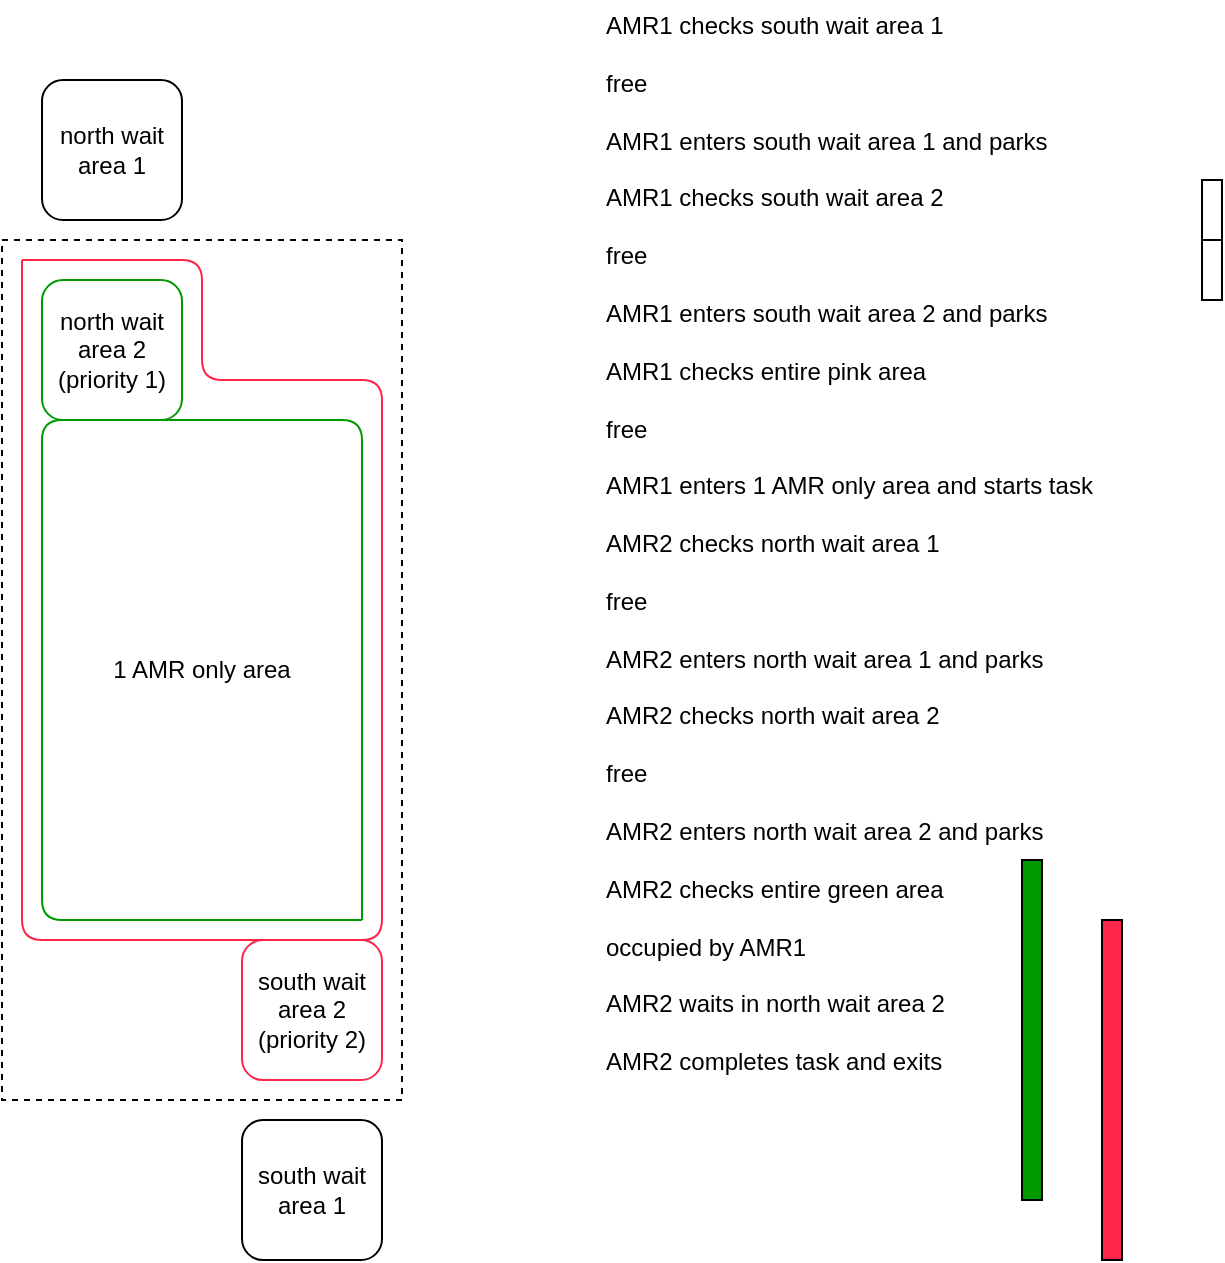 <mxfile version="24.4.13" type="github">
  <diagram name="Page-1" id="ZQYoR2bXF4td_HxUEjvD">
    <mxGraphModel dx="761" dy="786" grid="1" gridSize="10" guides="1" tooltips="1" connect="1" arrows="1" fold="1" page="1" pageScale="1" pageWidth="850" pageHeight="1100" math="0" shadow="0">
      <root>
        <mxCell id="0" />
        <mxCell id="1" parent="0" />
        <mxCell id="MdE7EvTuS_QVhMOrEJu6-6" value="1 AMR only area" style="rounded=0;whiteSpace=wrap;html=1;dashed=1;fillColor=none;" vertex="1" parent="1">
          <mxGeometry x="80" y="170" width="200" height="430" as="geometry" />
        </mxCell>
        <mxCell id="MdE7EvTuS_QVhMOrEJu6-2" value="south wait area 2&lt;div&gt;(priority 2)&lt;/div&gt;" style="rounded=1;whiteSpace=wrap;html=1;fillColor=none;strokeColor=#FF264A;" vertex="1" parent="1">
          <mxGeometry x="200" y="520" width="70" height="70" as="geometry" />
        </mxCell>
        <mxCell id="MdE7EvTuS_QVhMOrEJu6-3" value="north wait area 2&lt;div&gt;(priority 1)&lt;/div&gt;" style="rounded=1;whiteSpace=wrap;html=1;strokeColor=#009900;" vertex="1" parent="1">
          <mxGeometry x="100" y="190" width="70" height="70" as="geometry" />
        </mxCell>
        <mxCell id="MdE7EvTuS_QVhMOrEJu6-4" value="north wait area 1" style="rounded=1;whiteSpace=wrap;html=1;" vertex="1" parent="1">
          <mxGeometry x="100" y="90" width="70" height="70" as="geometry" />
        </mxCell>
        <mxCell id="MdE7EvTuS_QVhMOrEJu6-5" value="south wait area 1" style="rounded=1;whiteSpace=wrap;html=1;" vertex="1" parent="1">
          <mxGeometry x="200" y="610" width="70" height="70" as="geometry" />
        </mxCell>
        <mxCell id="MdE7EvTuS_QVhMOrEJu6-9" value="" style="endArrow=none;html=1;rounded=1;strokeColor=#FF264A;curved=0;" edge="1" parent="1">
          <mxGeometry width="50" height="50" relative="1" as="geometry">
            <mxPoint x="90" y="180" as="sourcePoint" />
            <mxPoint x="90" y="180" as="targetPoint" />
            <Array as="points">
              <mxPoint x="180" y="180" />
              <mxPoint x="180" y="240" />
              <mxPoint x="270" y="240" />
              <mxPoint x="270" y="520" />
              <mxPoint x="90" y="520" />
            </Array>
          </mxGeometry>
        </mxCell>
        <mxCell id="MdE7EvTuS_QVhMOrEJu6-10" value="" style="endArrow=none;html=1;rounded=1;strokeColor=#009900;curved=0;" edge="1" parent="1">
          <mxGeometry width="50" height="50" relative="1" as="geometry">
            <mxPoint x="260" y="510" as="sourcePoint" />
            <mxPoint x="260" y="510" as="targetPoint" />
            <Array as="points">
              <mxPoint x="260" y="260" />
              <mxPoint x="100" y="260" />
              <mxPoint x="100" y="510" />
              <mxPoint x="150" y="510" />
            </Array>
          </mxGeometry>
        </mxCell>
        <mxCell id="MdE7EvTuS_QVhMOrEJu6-13" value="&lt;span style=&quot;background-color: initial;&quot;&gt;AMR1 checks south wait area 1&lt;/span&gt;&lt;div&gt;&lt;span style=&quot;background-color: initial;&quot;&gt;&lt;br&gt;&lt;/span&gt;&lt;/div&gt;&lt;div&gt;&lt;span style=&quot;background-color: initial;&quot;&gt;free&lt;/span&gt;&lt;/div&gt;&lt;div&gt;&lt;span style=&quot;background-color: initial;&quot;&gt;&lt;br&gt;&lt;/span&gt;&lt;/div&gt;&lt;div&gt;&lt;span style=&quot;background-color: initial;&quot;&gt;AMR1 enters south wait area 1 and parks&lt;/span&gt;&lt;/div&gt;&lt;div&gt;&lt;span style=&quot;background-color: initial;&quot;&gt;&lt;br&gt;&lt;/span&gt;&lt;/div&gt;&lt;div&gt;&lt;span style=&quot;background-color: initial;&quot;&gt;AMR1 checks south wait area 2&lt;/span&gt;&lt;/div&gt;&lt;div&gt;&lt;span style=&quot;background-color: initial;&quot;&gt;&lt;br&gt;&lt;/span&gt;&lt;/div&gt;&lt;div&gt;&lt;span style=&quot;background-color: initial;&quot;&gt;free&lt;/span&gt;&lt;/div&gt;&lt;div&gt;&lt;span style=&quot;background-color: initial;&quot;&gt;&lt;br&gt;&lt;/span&gt;&lt;/div&gt;&lt;div&gt;&lt;span style=&quot;background-color: initial;&quot;&gt;AMR1 enters south wait area 2 and parks&lt;/span&gt;&lt;/div&gt;&lt;div&gt;&lt;span style=&quot;background-color: initial;&quot;&gt;&lt;br&gt;&lt;/span&gt;&lt;/div&gt;&lt;div&gt;&lt;span style=&quot;background-color: initial;&quot;&gt;AMR1 checks entire pink area&lt;/span&gt;&lt;/div&gt;&lt;div&gt;&lt;span style=&quot;background-color: initial;&quot;&gt;&lt;br&gt;&lt;/span&gt;&lt;/div&gt;&lt;div&gt;free&lt;/div&gt;&lt;div&gt;&lt;br&gt;&lt;/div&gt;&lt;div&gt;AMR1 enters 1 AMR only area and starts task&lt;/div&gt;&lt;div&gt;&lt;br&gt;&lt;/div&gt;&lt;div&gt;AMR2 checks north wait area 1&lt;/div&gt;&lt;div&gt;&lt;br&gt;&lt;/div&gt;&lt;div&gt;free&lt;/div&gt;&lt;div&gt;&lt;br&gt;&lt;/div&gt;&lt;div&gt;AMR2 enters north wait area 1 and parks&lt;/div&gt;&lt;div&gt;&lt;br&gt;&lt;/div&gt;&lt;div&gt;AMR2 checks north wait area 2&lt;/div&gt;&lt;div&gt;&lt;br&gt;&lt;/div&gt;&lt;div&gt;free&lt;/div&gt;&lt;div&gt;&lt;br&gt;&lt;/div&gt;&lt;div&gt;AMR2 enters north wait area 2 and parks&lt;/div&gt;&lt;div&gt;&lt;br&gt;&lt;/div&gt;&lt;div&gt;AMR2 checks entire green area&lt;/div&gt;&lt;div&gt;&lt;br&gt;&lt;/div&gt;&lt;div&gt;occupied by AMR1&lt;/div&gt;&lt;div&gt;&lt;br&gt;&lt;/div&gt;&lt;div&gt;AMR2 waits in north wait area 2&lt;/div&gt;&lt;div&gt;&lt;br&gt;&lt;/div&gt;&lt;div&gt;AMR2 completes task and exits&lt;/div&gt;&lt;div&gt;&lt;br&gt;&lt;/div&gt;&lt;div&gt;&lt;br&gt;&lt;/div&gt;&lt;div&gt;&lt;br&gt;&lt;/div&gt;&lt;div&gt;&lt;br&gt;&lt;/div&gt;&lt;div&gt;&lt;br&gt;&lt;/div&gt;&lt;div&gt;&lt;br&gt;&lt;/div&gt;" style="text;html=1;align=left;verticalAlign=middle;resizable=0;points=[];autosize=1;strokeColor=none;fillColor=none;" vertex="1" parent="1">
          <mxGeometry x="380" y="50" width="270" height="630" as="geometry" />
        </mxCell>
        <mxCell id="MdE7EvTuS_QVhMOrEJu6-14" value="" style="rounded=0;whiteSpace=wrap;html=1;fillColor=#009900;" vertex="1" parent="1">
          <mxGeometry x="590" y="480" width="10" height="170" as="geometry" />
        </mxCell>
        <mxCell id="MdE7EvTuS_QVhMOrEJu6-15" value="" style="rounded=0;whiteSpace=wrap;html=1;fillColor=#FF264A;" vertex="1" parent="1">
          <mxGeometry x="630" y="510" width="10" height="170" as="geometry" />
        </mxCell>
        <mxCell id="MdE7EvTuS_QVhMOrEJu6-16" value="" style="rounded=0;whiteSpace=wrap;html=1;fillColor=none;" vertex="1" parent="1">
          <mxGeometry x="680" y="140" width="10" height="30" as="geometry" />
        </mxCell>
        <mxCell id="MdE7EvTuS_QVhMOrEJu6-18" value="" style="rounded=0;whiteSpace=wrap;html=1;fillColor=none;" vertex="1" parent="1">
          <mxGeometry x="680" y="170" width="10" height="30" as="geometry" />
        </mxCell>
      </root>
    </mxGraphModel>
  </diagram>
</mxfile>

